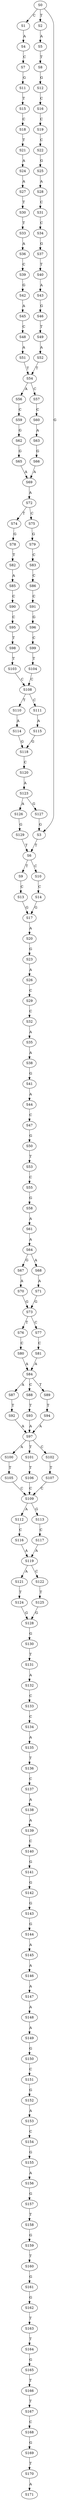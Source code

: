 strict digraph  {
	S0 -> S1 [ label = C ];
	S0 -> S2 [ label = T ];
	S0 -> S3 [ label = G ];
	S1 -> S4 [ label = A ];
	S2 -> S5 [ label = A ];
	S3 -> S6 [ label = T ];
	S4 -> S7 [ label = C ];
	S5 -> S8 [ label = T ];
	S6 -> S9 [ label = T ];
	S6 -> S10 [ label = C ];
	S7 -> S11 [ label = G ];
	S8 -> S12 [ label = G ];
	S9 -> S13 [ label = C ];
	S10 -> S14 [ label = C ];
	S11 -> S15 [ label = T ];
	S12 -> S16 [ label = C ];
	S13 -> S17 [ label = G ];
	S14 -> S17 [ label = G ];
	S15 -> S18 [ label = C ];
	S16 -> S19 [ label = C ];
	S17 -> S20 [ label = A ];
	S18 -> S21 [ label = T ];
	S19 -> S22 [ label = C ];
	S20 -> S23 [ label = G ];
	S21 -> S24 [ label = A ];
	S22 -> S25 [ label = G ];
	S23 -> S26 [ label = A ];
	S24 -> S27 [ label = A ];
	S25 -> S28 [ label = A ];
	S26 -> S29 [ label = C ];
	S27 -> S30 [ label = T ];
	S28 -> S31 [ label = C ];
	S29 -> S32 [ label = C ];
	S30 -> S33 [ label = T ];
	S31 -> S34 [ label = C ];
	S32 -> S35 [ label = A ];
	S33 -> S36 [ label = A ];
	S34 -> S37 [ label = G ];
	S35 -> S38 [ label = A ];
	S36 -> S39 [ label = C ];
	S37 -> S40 [ label = T ];
	S38 -> S41 [ label = G ];
	S39 -> S42 [ label = G ];
	S40 -> S43 [ label = A ];
	S41 -> S44 [ label = A ];
	S42 -> S45 [ label = A ];
	S43 -> S46 [ label = G ];
	S44 -> S47 [ label = C ];
	S45 -> S48 [ label = C ];
	S46 -> S49 [ label = T ];
	S47 -> S50 [ label = G ];
	S48 -> S51 [ label = A ];
	S49 -> S52 [ label = A ];
	S50 -> S53 [ label = T ];
	S51 -> S54 [ label = T ];
	S52 -> S54 [ label = T ];
	S53 -> S55 [ label = C ];
	S54 -> S56 [ label = A ];
	S54 -> S57 [ label = C ];
	S55 -> S58 [ label = G ];
	S56 -> S59 [ label = C ];
	S57 -> S60 [ label = C ];
	S58 -> S61 [ label = A ];
	S59 -> S62 [ label = G ];
	S60 -> S63 [ label = A ];
	S61 -> S64 [ label = A ];
	S62 -> S65 [ label = G ];
	S63 -> S66 [ label = G ];
	S64 -> S67 [ label = G ];
	S64 -> S68 [ label = A ];
	S65 -> S69 [ label = A ];
	S66 -> S69 [ label = A ];
	S67 -> S70 [ label = A ];
	S68 -> S71 [ label = A ];
	S69 -> S72 [ label = A ];
	S70 -> S73 [ label = G ];
	S71 -> S73 [ label = G ];
	S72 -> S74 [ label = T ];
	S72 -> S75 [ label = C ];
	S73 -> S76 [ label = T ];
	S73 -> S77 [ label = C ];
	S74 -> S78 [ label = G ];
	S75 -> S79 [ label = G ];
	S76 -> S80 [ label = C ];
	S77 -> S81 [ label = C ];
	S78 -> S82 [ label = T ];
	S79 -> S83 [ label = C ];
	S80 -> S84 [ label = A ];
	S81 -> S84 [ label = A ];
	S82 -> S85 [ label = A ];
	S83 -> S86 [ label = C ];
	S84 -> S87 [ label = A ];
	S84 -> S88 [ label = C ];
	S84 -> S89 [ label = T ];
	S85 -> S90 [ label = C ];
	S86 -> S91 [ label = C ];
	S87 -> S92 [ label = T ];
	S88 -> S93 [ label = T ];
	S89 -> S94 [ label = T ];
	S90 -> S95 [ label = C ];
	S91 -> S96 [ label = G ];
	S92 -> S97 [ label = A ];
	S93 -> S97 [ label = A ];
	S94 -> S97 [ label = A ];
	S95 -> S98 [ label = T ];
	S96 -> S99 [ label = C ];
	S97 -> S100 [ label = A ];
	S97 -> S101 [ label = T ];
	S97 -> S102 [ label = C ];
	S98 -> S103 [ label = T ];
	S99 -> S104 [ label = T ];
	S100 -> S105 [ label = T ];
	S101 -> S106 [ label = T ];
	S102 -> S107 [ label = T ];
	S103 -> S108 [ label = C ];
	S104 -> S108 [ label = C ];
	S105 -> S109 [ label = C ];
	S106 -> S109 [ label = C ];
	S107 -> S109 [ label = C ];
	S108 -> S110 [ label = T ];
	S108 -> S111 [ label = C ];
	S109 -> S112 [ label = A ];
	S109 -> S113 [ label = G ];
	S110 -> S114 [ label = A ];
	S111 -> S115 [ label = A ];
	S112 -> S116 [ label = C ];
	S113 -> S117 [ label = C ];
	S114 -> S118 [ label = G ];
	S115 -> S118 [ label = G ];
	S116 -> S119 [ label = A ];
	S117 -> S119 [ label = A ];
	S118 -> S120 [ label = C ];
	S119 -> S121 [ label = A ];
	S119 -> S122 [ label = C ];
	S120 -> S123 [ label = A ];
	S121 -> S124 [ label = T ];
	S122 -> S125 [ label = T ];
	S123 -> S126 [ label = A ];
	S123 -> S127 [ label = G ];
	S124 -> S128 [ label = G ];
	S125 -> S128 [ label = G ];
	S126 -> S129 [ label = G ];
	S127 -> S3 [ label = G ];
	S128 -> S130 [ label = G ];
	S129 -> S6 [ label = T ];
	S130 -> S131 [ label = T ];
	S131 -> S132 [ label = A ];
	S132 -> S133 [ label = C ];
	S133 -> S134 [ label = C ];
	S134 -> S135 [ label = A ];
	S135 -> S136 [ label = T ];
	S136 -> S137 [ label = C ];
	S137 -> S138 [ label = A ];
	S138 -> S139 [ label = A ];
	S139 -> S140 [ label = C ];
	S140 -> S141 [ label = G ];
	S141 -> S142 [ label = G ];
	S142 -> S143 [ label = G ];
	S143 -> S144 [ label = G ];
	S144 -> S145 [ label = A ];
	S145 -> S146 [ label = A ];
	S146 -> S147 [ label = A ];
	S147 -> S148 [ label = A ];
	S148 -> S149 [ label = A ];
	S149 -> S150 [ label = G ];
	S150 -> S151 [ label = C ];
	S151 -> S152 [ label = G ];
	S152 -> S153 [ label = A ];
	S153 -> S154 [ label = C ];
	S154 -> S155 [ label = G ];
	S155 -> S156 [ label = A ];
	S156 -> S157 [ label = G ];
	S157 -> S158 [ label = T ];
	S158 -> S159 [ label = G ];
	S159 -> S160 [ label = T ];
	S160 -> S161 [ label = G ];
	S161 -> S162 [ label = G ];
	S162 -> S163 [ label = T ];
	S163 -> S164 [ label = T ];
	S164 -> S165 [ label = G ];
	S165 -> S166 [ label = T ];
	S166 -> S167 [ label = T ];
	S167 -> S168 [ label = C ];
	S168 -> S169 [ label = G ];
	S169 -> S170 [ label = T ];
	S170 -> S171 [ label = A ];
}
